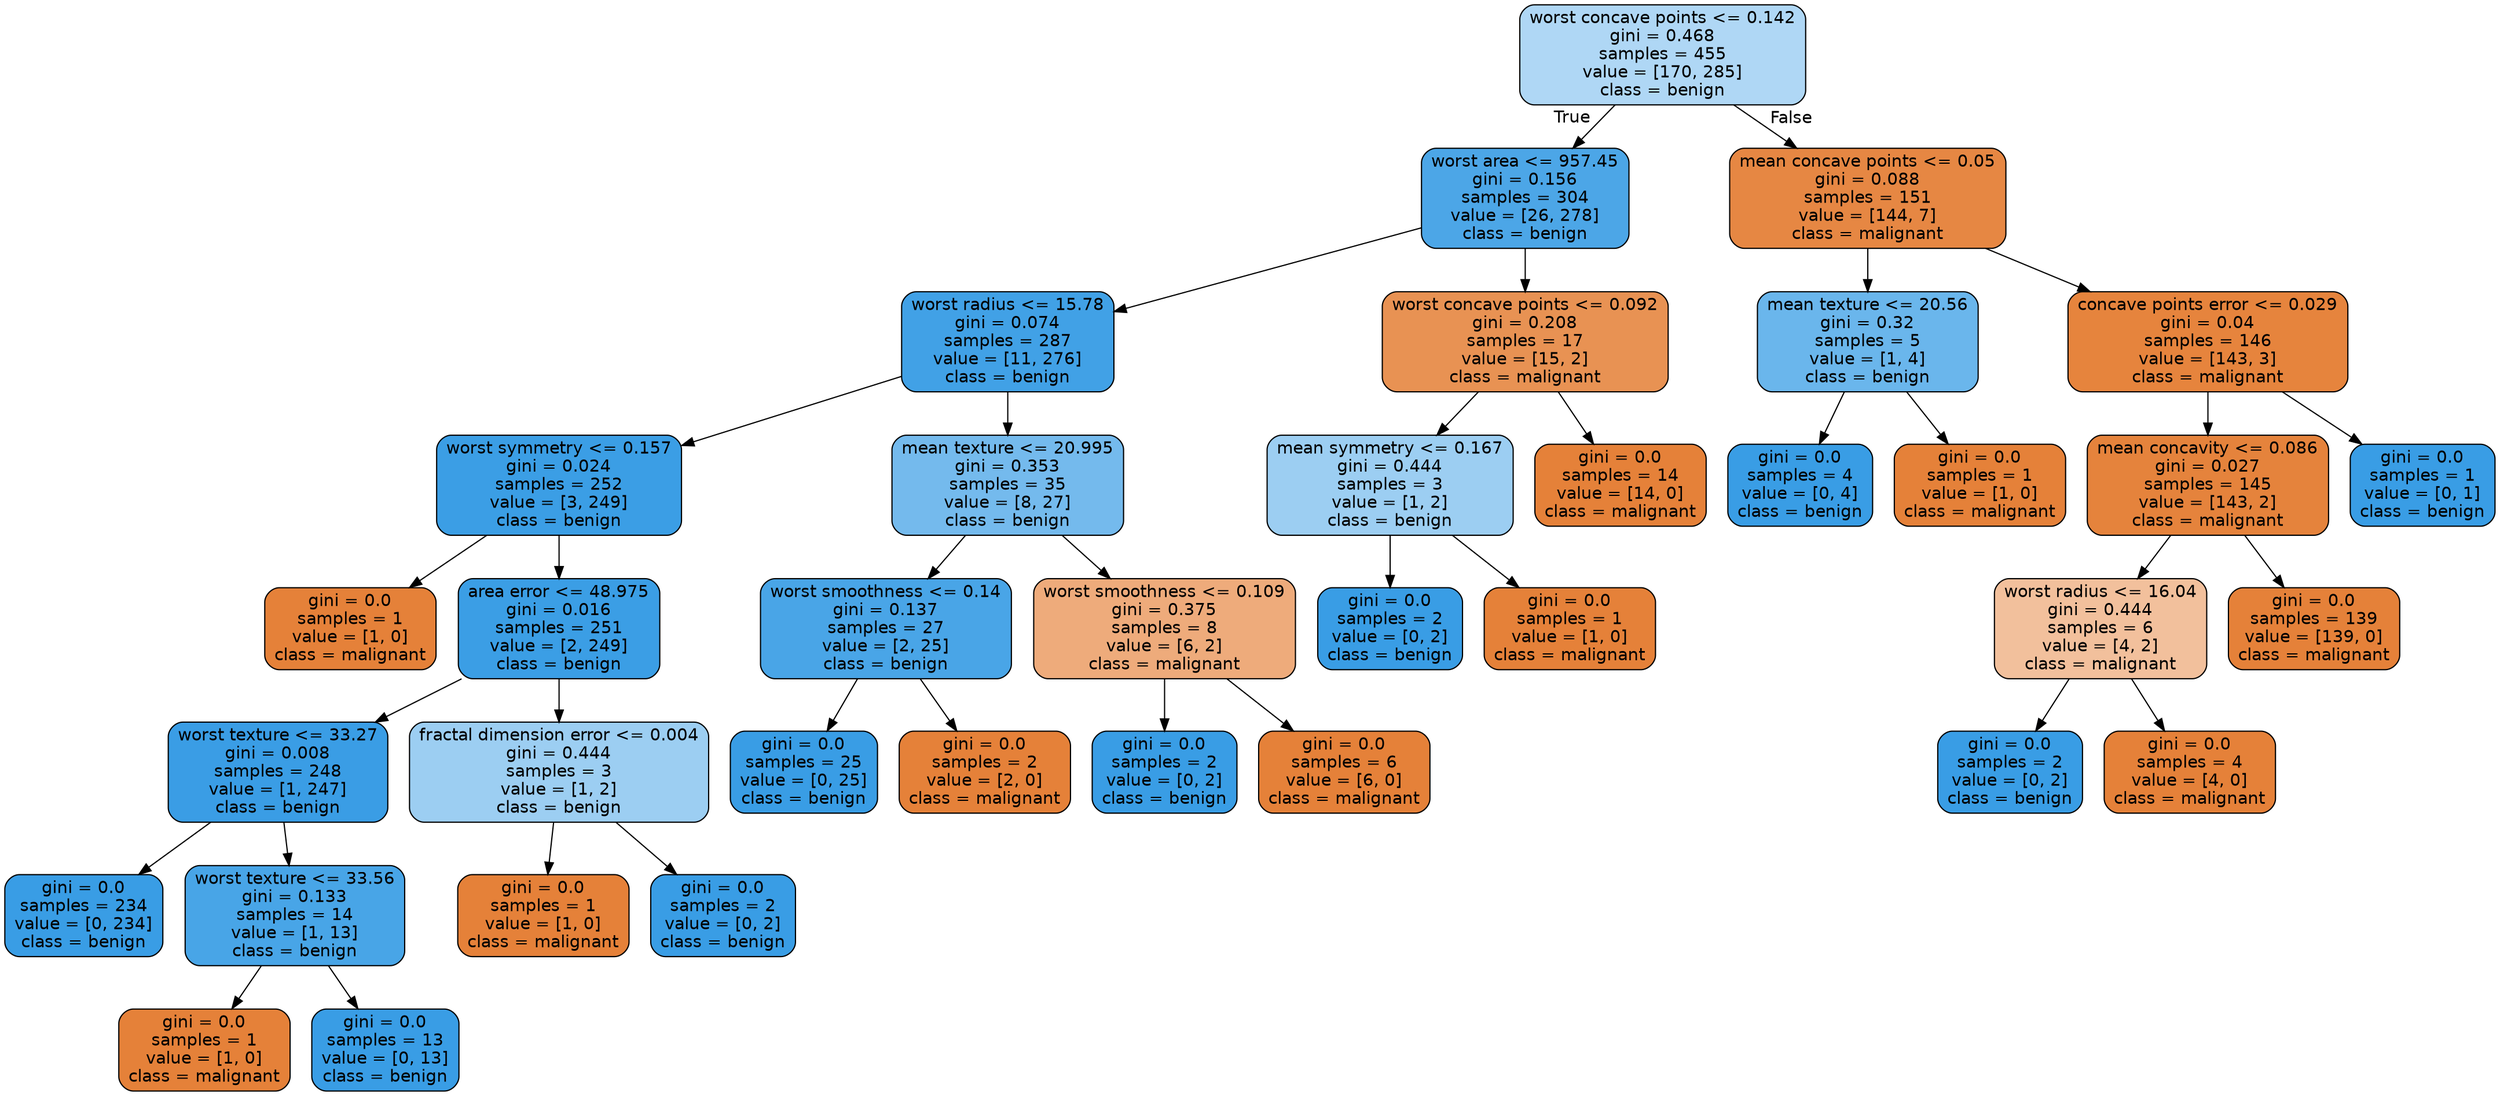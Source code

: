 digraph Tree {
node [shape=box, style="filled, rounded", color="black", fontname=helvetica] ;
edge [fontname=helvetica] ;
0 [label="worst concave points <= 0.142\ngini = 0.468\nsamples = 455\nvalue = [170, 285]\nclass = benign", fillcolor="#afd7f5"] ;
1 [label="worst area <= 957.45\ngini = 0.156\nsamples = 304\nvalue = [26, 278]\nclass = benign", fillcolor="#4ca6e7"] ;
0 -> 1 [labeldistance=2.5, labelangle=45, headlabel="True"] ;
2 [label="worst radius <= 15.78\ngini = 0.074\nsamples = 287\nvalue = [11, 276]\nclass = benign", fillcolor="#41a1e6"] ;
1 -> 2 ;
3 [label="worst symmetry <= 0.157\ngini = 0.024\nsamples = 252\nvalue = [3, 249]\nclass = benign", fillcolor="#3b9ee5"] ;
2 -> 3 ;
4 [label="gini = 0.0\nsamples = 1\nvalue = [1, 0]\nclass = malignant", fillcolor="#e58139"] ;
3 -> 4 ;
5 [label="area error <= 48.975\ngini = 0.016\nsamples = 251\nvalue = [2, 249]\nclass = benign", fillcolor="#3b9ee5"] ;
3 -> 5 ;
6 [label="worst texture <= 33.27\ngini = 0.008\nsamples = 248\nvalue = [1, 247]\nclass = benign", fillcolor="#3a9de5"] ;
5 -> 6 ;
7 [label="gini = 0.0\nsamples = 234\nvalue = [0, 234]\nclass = benign", fillcolor="#399de5"] ;
6 -> 7 ;
8 [label="worst texture <= 33.56\ngini = 0.133\nsamples = 14\nvalue = [1, 13]\nclass = benign", fillcolor="#48a5e7"] ;
6 -> 8 ;
9 [label="gini = 0.0\nsamples = 1\nvalue = [1, 0]\nclass = malignant", fillcolor="#e58139"] ;
8 -> 9 ;
10 [label="gini = 0.0\nsamples = 13\nvalue = [0, 13]\nclass = benign", fillcolor="#399de5"] ;
8 -> 10 ;
11 [label="fractal dimension error <= 0.004\ngini = 0.444\nsamples = 3\nvalue = [1, 2]\nclass = benign", fillcolor="#9ccef2"] ;
5 -> 11 ;
12 [label="gini = 0.0\nsamples = 1\nvalue = [1, 0]\nclass = malignant", fillcolor="#e58139"] ;
11 -> 12 ;
13 [label="gini = 0.0\nsamples = 2\nvalue = [0, 2]\nclass = benign", fillcolor="#399de5"] ;
11 -> 13 ;
14 [label="mean texture <= 20.995\ngini = 0.353\nsamples = 35\nvalue = [8, 27]\nclass = benign", fillcolor="#74baed"] ;
2 -> 14 ;
15 [label="worst smoothness <= 0.14\ngini = 0.137\nsamples = 27\nvalue = [2, 25]\nclass = benign", fillcolor="#49a5e7"] ;
14 -> 15 ;
16 [label="gini = 0.0\nsamples = 25\nvalue = [0, 25]\nclass = benign", fillcolor="#399de5"] ;
15 -> 16 ;
17 [label="gini = 0.0\nsamples = 2\nvalue = [2, 0]\nclass = malignant", fillcolor="#e58139"] ;
15 -> 17 ;
18 [label="worst smoothness <= 0.109\ngini = 0.375\nsamples = 8\nvalue = [6, 2]\nclass = malignant", fillcolor="#eeab7b"] ;
14 -> 18 ;
19 [label="gini = 0.0\nsamples = 2\nvalue = [0, 2]\nclass = benign", fillcolor="#399de5"] ;
18 -> 19 ;
20 [label="gini = 0.0\nsamples = 6\nvalue = [6, 0]\nclass = malignant", fillcolor="#e58139"] ;
18 -> 20 ;
21 [label="worst concave points <= 0.092\ngini = 0.208\nsamples = 17\nvalue = [15, 2]\nclass = malignant", fillcolor="#e89253"] ;
1 -> 21 ;
22 [label="mean symmetry <= 0.167\ngini = 0.444\nsamples = 3\nvalue = [1, 2]\nclass = benign", fillcolor="#9ccef2"] ;
21 -> 22 ;
23 [label="gini = 0.0\nsamples = 2\nvalue = [0, 2]\nclass = benign", fillcolor="#399de5"] ;
22 -> 23 ;
24 [label="gini = 0.0\nsamples = 1\nvalue = [1, 0]\nclass = malignant", fillcolor="#e58139"] ;
22 -> 24 ;
25 [label="gini = 0.0\nsamples = 14\nvalue = [14, 0]\nclass = malignant", fillcolor="#e58139"] ;
21 -> 25 ;
26 [label="mean concave points <= 0.05\ngini = 0.088\nsamples = 151\nvalue = [144, 7]\nclass = malignant", fillcolor="#e68743"] ;
0 -> 26 [labeldistance=2.5, labelangle=-45, headlabel="False"] ;
27 [label="mean texture <= 20.56\ngini = 0.32\nsamples = 5\nvalue = [1, 4]\nclass = benign", fillcolor="#6ab6ec"] ;
26 -> 27 ;
28 [label="gini = 0.0\nsamples = 4\nvalue = [0, 4]\nclass = benign", fillcolor="#399de5"] ;
27 -> 28 ;
29 [label="gini = 0.0\nsamples = 1\nvalue = [1, 0]\nclass = malignant", fillcolor="#e58139"] ;
27 -> 29 ;
30 [label="concave points error <= 0.029\ngini = 0.04\nsamples = 146\nvalue = [143, 3]\nclass = malignant", fillcolor="#e6843d"] ;
26 -> 30 ;
31 [label="mean concavity <= 0.086\ngini = 0.027\nsamples = 145\nvalue = [143, 2]\nclass = malignant", fillcolor="#e5833c"] ;
30 -> 31 ;
32 [label="worst radius <= 16.04\ngini = 0.444\nsamples = 6\nvalue = [4, 2]\nclass = malignant", fillcolor="#f2c09c"] ;
31 -> 32 ;
33 [label="gini = 0.0\nsamples = 2\nvalue = [0, 2]\nclass = benign", fillcolor="#399de5"] ;
32 -> 33 ;
34 [label="gini = 0.0\nsamples = 4\nvalue = [4, 0]\nclass = malignant", fillcolor="#e58139"] ;
32 -> 34 ;
35 [label="gini = 0.0\nsamples = 139\nvalue = [139, 0]\nclass = malignant", fillcolor="#e58139"] ;
31 -> 35 ;
36 [label="gini = 0.0\nsamples = 1\nvalue = [0, 1]\nclass = benign", fillcolor="#399de5"] ;
30 -> 36 ;
}
